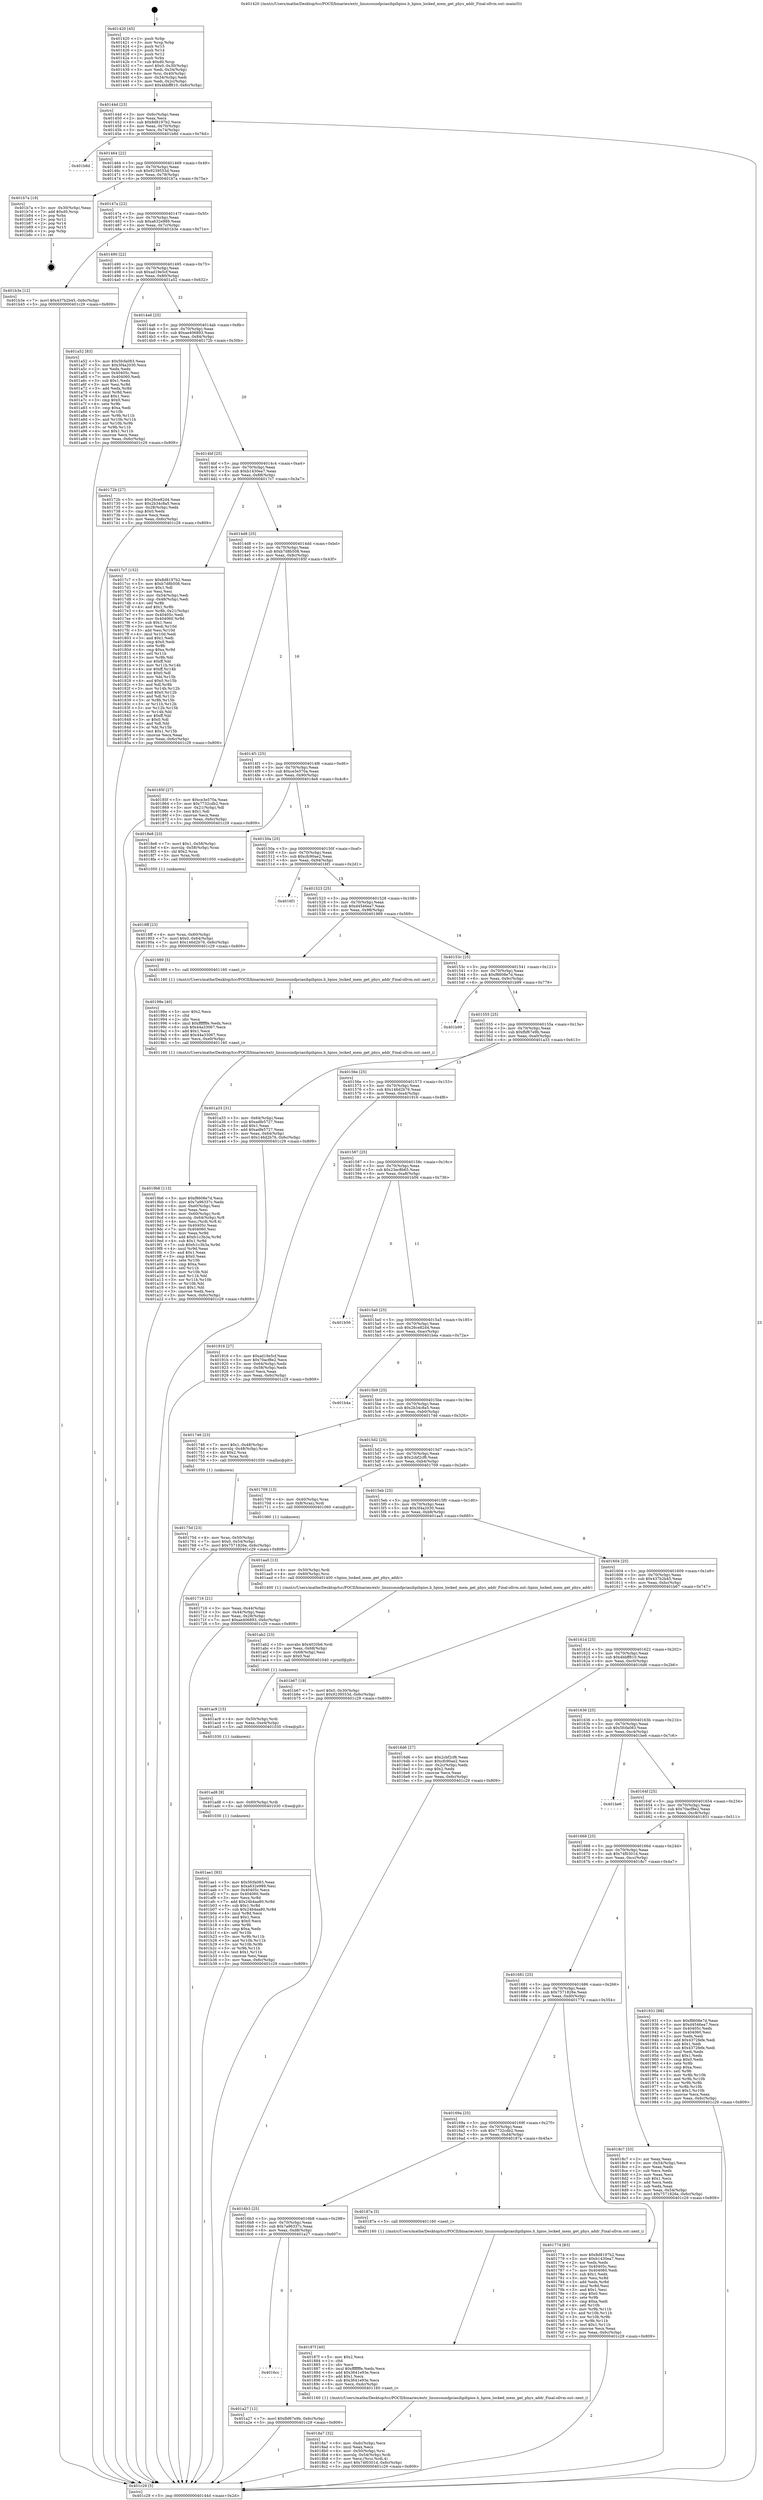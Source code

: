 digraph "0x401420" {
  label = "0x401420 (/mnt/c/Users/mathe/Desktop/tcc/POCII/binaries/extr_linuxsoundpciasihpihpios.h_hpios_locked_mem_get_phys_addr_Final-ollvm.out::main(0))"
  labelloc = "t"
  node[shape=record]

  Entry [label="",width=0.3,height=0.3,shape=circle,fillcolor=black,style=filled]
  "0x40144d" [label="{
     0x40144d [23]\l
     | [instrs]\l
     &nbsp;&nbsp;0x40144d \<+3\>: mov -0x6c(%rbp),%eax\l
     &nbsp;&nbsp;0x401450 \<+2\>: mov %eax,%ecx\l
     &nbsp;&nbsp;0x401452 \<+6\>: sub $0x8d8197b2,%ecx\l
     &nbsp;&nbsp;0x401458 \<+3\>: mov %eax,-0x70(%rbp)\l
     &nbsp;&nbsp;0x40145b \<+3\>: mov %ecx,-0x74(%rbp)\l
     &nbsp;&nbsp;0x40145e \<+6\>: je 0000000000401b8d \<main+0x76d\>\l
  }"]
  "0x401b8d" [label="{
     0x401b8d\l
  }", style=dashed]
  "0x401464" [label="{
     0x401464 [22]\l
     | [instrs]\l
     &nbsp;&nbsp;0x401464 \<+5\>: jmp 0000000000401469 \<main+0x49\>\l
     &nbsp;&nbsp;0x401469 \<+3\>: mov -0x70(%rbp),%eax\l
     &nbsp;&nbsp;0x40146c \<+5\>: sub $0x9239553d,%eax\l
     &nbsp;&nbsp;0x401471 \<+3\>: mov %eax,-0x78(%rbp)\l
     &nbsp;&nbsp;0x401474 \<+6\>: je 0000000000401b7a \<main+0x75a\>\l
  }"]
  Exit [label="",width=0.3,height=0.3,shape=circle,fillcolor=black,style=filled,peripheries=2]
  "0x401b7a" [label="{
     0x401b7a [19]\l
     | [instrs]\l
     &nbsp;&nbsp;0x401b7a \<+3\>: mov -0x30(%rbp),%eax\l
     &nbsp;&nbsp;0x401b7d \<+7\>: add $0xd0,%rsp\l
     &nbsp;&nbsp;0x401b84 \<+1\>: pop %rbx\l
     &nbsp;&nbsp;0x401b85 \<+2\>: pop %r12\l
     &nbsp;&nbsp;0x401b87 \<+2\>: pop %r14\l
     &nbsp;&nbsp;0x401b89 \<+2\>: pop %r15\l
     &nbsp;&nbsp;0x401b8b \<+1\>: pop %rbp\l
     &nbsp;&nbsp;0x401b8c \<+1\>: ret\l
  }"]
  "0x40147a" [label="{
     0x40147a [22]\l
     | [instrs]\l
     &nbsp;&nbsp;0x40147a \<+5\>: jmp 000000000040147f \<main+0x5f\>\l
     &nbsp;&nbsp;0x40147f \<+3\>: mov -0x70(%rbp),%eax\l
     &nbsp;&nbsp;0x401482 \<+5\>: sub $0xa632e989,%eax\l
     &nbsp;&nbsp;0x401487 \<+3\>: mov %eax,-0x7c(%rbp)\l
     &nbsp;&nbsp;0x40148a \<+6\>: je 0000000000401b3e \<main+0x71e\>\l
  }"]
  "0x401ae1" [label="{
     0x401ae1 [93]\l
     | [instrs]\l
     &nbsp;&nbsp;0x401ae1 \<+5\>: mov $0x5fcfa083,%eax\l
     &nbsp;&nbsp;0x401ae6 \<+5\>: mov $0xa632e989,%esi\l
     &nbsp;&nbsp;0x401aeb \<+7\>: mov 0x40405c,%ecx\l
     &nbsp;&nbsp;0x401af2 \<+7\>: mov 0x404060,%edx\l
     &nbsp;&nbsp;0x401af9 \<+3\>: mov %ecx,%r8d\l
     &nbsp;&nbsp;0x401afc \<+7\>: add $0x24b4aa80,%r8d\l
     &nbsp;&nbsp;0x401b03 \<+4\>: sub $0x1,%r8d\l
     &nbsp;&nbsp;0x401b07 \<+7\>: sub $0x24b4aa80,%r8d\l
     &nbsp;&nbsp;0x401b0e \<+4\>: imul %r8d,%ecx\l
     &nbsp;&nbsp;0x401b12 \<+3\>: and $0x1,%ecx\l
     &nbsp;&nbsp;0x401b15 \<+3\>: cmp $0x0,%ecx\l
     &nbsp;&nbsp;0x401b18 \<+4\>: sete %r9b\l
     &nbsp;&nbsp;0x401b1c \<+3\>: cmp $0xa,%edx\l
     &nbsp;&nbsp;0x401b1f \<+4\>: setl %r10b\l
     &nbsp;&nbsp;0x401b23 \<+3\>: mov %r9b,%r11b\l
     &nbsp;&nbsp;0x401b26 \<+3\>: and %r10b,%r11b\l
     &nbsp;&nbsp;0x401b29 \<+3\>: xor %r10b,%r9b\l
     &nbsp;&nbsp;0x401b2c \<+3\>: or %r9b,%r11b\l
     &nbsp;&nbsp;0x401b2f \<+4\>: test $0x1,%r11b\l
     &nbsp;&nbsp;0x401b33 \<+3\>: cmovne %esi,%eax\l
     &nbsp;&nbsp;0x401b36 \<+3\>: mov %eax,-0x6c(%rbp)\l
     &nbsp;&nbsp;0x401b39 \<+5\>: jmp 0000000000401c29 \<main+0x809\>\l
  }"]
  "0x401b3e" [label="{
     0x401b3e [12]\l
     | [instrs]\l
     &nbsp;&nbsp;0x401b3e \<+7\>: movl $0x437b2b45,-0x6c(%rbp)\l
     &nbsp;&nbsp;0x401b45 \<+5\>: jmp 0000000000401c29 \<main+0x809\>\l
  }"]
  "0x401490" [label="{
     0x401490 [22]\l
     | [instrs]\l
     &nbsp;&nbsp;0x401490 \<+5\>: jmp 0000000000401495 \<main+0x75\>\l
     &nbsp;&nbsp;0x401495 \<+3\>: mov -0x70(%rbp),%eax\l
     &nbsp;&nbsp;0x401498 \<+5\>: sub $0xad19e5cf,%eax\l
     &nbsp;&nbsp;0x40149d \<+3\>: mov %eax,-0x80(%rbp)\l
     &nbsp;&nbsp;0x4014a0 \<+6\>: je 0000000000401a52 \<main+0x632\>\l
  }"]
  "0x401ad8" [label="{
     0x401ad8 [9]\l
     | [instrs]\l
     &nbsp;&nbsp;0x401ad8 \<+4\>: mov -0x60(%rbp),%rdi\l
     &nbsp;&nbsp;0x401adc \<+5\>: call 0000000000401030 \<free@plt\>\l
     | [calls]\l
     &nbsp;&nbsp;0x401030 \{1\} (unknown)\l
  }"]
  "0x401a52" [label="{
     0x401a52 [83]\l
     | [instrs]\l
     &nbsp;&nbsp;0x401a52 \<+5\>: mov $0x5fcfa083,%eax\l
     &nbsp;&nbsp;0x401a57 \<+5\>: mov $0x3f4a2030,%ecx\l
     &nbsp;&nbsp;0x401a5c \<+2\>: xor %edx,%edx\l
     &nbsp;&nbsp;0x401a5e \<+7\>: mov 0x40405c,%esi\l
     &nbsp;&nbsp;0x401a65 \<+7\>: mov 0x404060,%edi\l
     &nbsp;&nbsp;0x401a6c \<+3\>: sub $0x1,%edx\l
     &nbsp;&nbsp;0x401a6f \<+3\>: mov %esi,%r8d\l
     &nbsp;&nbsp;0x401a72 \<+3\>: add %edx,%r8d\l
     &nbsp;&nbsp;0x401a75 \<+4\>: imul %r8d,%esi\l
     &nbsp;&nbsp;0x401a79 \<+3\>: and $0x1,%esi\l
     &nbsp;&nbsp;0x401a7c \<+3\>: cmp $0x0,%esi\l
     &nbsp;&nbsp;0x401a7f \<+4\>: sete %r9b\l
     &nbsp;&nbsp;0x401a83 \<+3\>: cmp $0xa,%edi\l
     &nbsp;&nbsp;0x401a86 \<+4\>: setl %r10b\l
     &nbsp;&nbsp;0x401a8a \<+3\>: mov %r9b,%r11b\l
     &nbsp;&nbsp;0x401a8d \<+3\>: and %r10b,%r11b\l
     &nbsp;&nbsp;0x401a90 \<+3\>: xor %r10b,%r9b\l
     &nbsp;&nbsp;0x401a93 \<+3\>: or %r9b,%r11b\l
     &nbsp;&nbsp;0x401a96 \<+4\>: test $0x1,%r11b\l
     &nbsp;&nbsp;0x401a9a \<+3\>: cmovne %ecx,%eax\l
     &nbsp;&nbsp;0x401a9d \<+3\>: mov %eax,-0x6c(%rbp)\l
     &nbsp;&nbsp;0x401aa0 \<+5\>: jmp 0000000000401c29 \<main+0x809\>\l
  }"]
  "0x4014a6" [label="{
     0x4014a6 [25]\l
     | [instrs]\l
     &nbsp;&nbsp;0x4014a6 \<+5\>: jmp 00000000004014ab \<main+0x8b\>\l
     &nbsp;&nbsp;0x4014ab \<+3\>: mov -0x70(%rbp),%eax\l
     &nbsp;&nbsp;0x4014ae \<+5\>: sub $0xae406893,%eax\l
     &nbsp;&nbsp;0x4014b3 \<+6\>: mov %eax,-0x84(%rbp)\l
     &nbsp;&nbsp;0x4014b9 \<+6\>: je 000000000040172b \<main+0x30b\>\l
  }"]
  "0x401ac9" [label="{
     0x401ac9 [15]\l
     | [instrs]\l
     &nbsp;&nbsp;0x401ac9 \<+4\>: mov -0x50(%rbp),%rdi\l
     &nbsp;&nbsp;0x401acd \<+6\>: mov %eax,-0xe4(%rbp)\l
     &nbsp;&nbsp;0x401ad3 \<+5\>: call 0000000000401030 \<free@plt\>\l
     | [calls]\l
     &nbsp;&nbsp;0x401030 \{1\} (unknown)\l
  }"]
  "0x40172b" [label="{
     0x40172b [27]\l
     | [instrs]\l
     &nbsp;&nbsp;0x40172b \<+5\>: mov $0x26ce82d4,%eax\l
     &nbsp;&nbsp;0x401730 \<+5\>: mov $0x2b34c8a5,%ecx\l
     &nbsp;&nbsp;0x401735 \<+3\>: mov -0x28(%rbp),%edx\l
     &nbsp;&nbsp;0x401738 \<+3\>: cmp $0x0,%edx\l
     &nbsp;&nbsp;0x40173b \<+3\>: cmove %ecx,%eax\l
     &nbsp;&nbsp;0x40173e \<+3\>: mov %eax,-0x6c(%rbp)\l
     &nbsp;&nbsp;0x401741 \<+5\>: jmp 0000000000401c29 \<main+0x809\>\l
  }"]
  "0x4014bf" [label="{
     0x4014bf [25]\l
     | [instrs]\l
     &nbsp;&nbsp;0x4014bf \<+5\>: jmp 00000000004014c4 \<main+0xa4\>\l
     &nbsp;&nbsp;0x4014c4 \<+3\>: mov -0x70(%rbp),%eax\l
     &nbsp;&nbsp;0x4014c7 \<+5\>: sub $0xb1430ea7,%eax\l
     &nbsp;&nbsp;0x4014cc \<+6\>: mov %eax,-0x88(%rbp)\l
     &nbsp;&nbsp;0x4014d2 \<+6\>: je 00000000004017c7 \<main+0x3a7\>\l
  }"]
  "0x401ab2" [label="{
     0x401ab2 [23]\l
     | [instrs]\l
     &nbsp;&nbsp;0x401ab2 \<+10\>: movabs $0x4020b6,%rdi\l
     &nbsp;&nbsp;0x401abc \<+3\>: mov %eax,-0x68(%rbp)\l
     &nbsp;&nbsp;0x401abf \<+3\>: mov -0x68(%rbp),%esi\l
     &nbsp;&nbsp;0x401ac2 \<+2\>: mov $0x0,%al\l
     &nbsp;&nbsp;0x401ac4 \<+5\>: call 0000000000401040 \<printf@plt\>\l
     | [calls]\l
     &nbsp;&nbsp;0x401040 \{1\} (unknown)\l
  }"]
  "0x4017c7" [label="{
     0x4017c7 [152]\l
     | [instrs]\l
     &nbsp;&nbsp;0x4017c7 \<+5\>: mov $0x8d8197b2,%eax\l
     &nbsp;&nbsp;0x4017cc \<+5\>: mov $0xb7d8b508,%ecx\l
     &nbsp;&nbsp;0x4017d1 \<+2\>: mov $0x1,%dl\l
     &nbsp;&nbsp;0x4017d3 \<+2\>: xor %esi,%esi\l
     &nbsp;&nbsp;0x4017d5 \<+3\>: mov -0x54(%rbp),%edi\l
     &nbsp;&nbsp;0x4017d8 \<+3\>: cmp -0x48(%rbp),%edi\l
     &nbsp;&nbsp;0x4017db \<+4\>: setl %r8b\l
     &nbsp;&nbsp;0x4017df \<+4\>: and $0x1,%r8b\l
     &nbsp;&nbsp;0x4017e3 \<+4\>: mov %r8b,-0x21(%rbp)\l
     &nbsp;&nbsp;0x4017e7 \<+7\>: mov 0x40405c,%edi\l
     &nbsp;&nbsp;0x4017ee \<+8\>: mov 0x404060,%r9d\l
     &nbsp;&nbsp;0x4017f6 \<+3\>: sub $0x1,%esi\l
     &nbsp;&nbsp;0x4017f9 \<+3\>: mov %edi,%r10d\l
     &nbsp;&nbsp;0x4017fc \<+3\>: add %esi,%r10d\l
     &nbsp;&nbsp;0x4017ff \<+4\>: imul %r10d,%edi\l
     &nbsp;&nbsp;0x401803 \<+3\>: and $0x1,%edi\l
     &nbsp;&nbsp;0x401806 \<+3\>: cmp $0x0,%edi\l
     &nbsp;&nbsp;0x401809 \<+4\>: sete %r8b\l
     &nbsp;&nbsp;0x40180d \<+4\>: cmp $0xa,%r9d\l
     &nbsp;&nbsp;0x401811 \<+4\>: setl %r11b\l
     &nbsp;&nbsp;0x401815 \<+3\>: mov %r8b,%bl\l
     &nbsp;&nbsp;0x401818 \<+3\>: xor $0xff,%bl\l
     &nbsp;&nbsp;0x40181b \<+3\>: mov %r11b,%r14b\l
     &nbsp;&nbsp;0x40181e \<+4\>: xor $0xff,%r14b\l
     &nbsp;&nbsp;0x401822 \<+3\>: xor $0x0,%dl\l
     &nbsp;&nbsp;0x401825 \<+3\>: mov %bl,%r15b\l
     &nbsp;&nbsp;0x401828 \<+4\>: and $0x0,%r15b\l
     &nbsp;&nbsp;0x40182c \<+3\>: and %dl,%r8b\l
     &nbsp;&nbsp;0x40182f \<+3\>: mov %r14b,%r12b\l
     &nbsp;&nbsp;0x401832 \<+4\>: and $0x0,%r12b\l
     &nbsp;&nbsp;0x401836 \<+3\>: and %dl,%r11b\l
     &nbsp;&nbsp;0x401839 \<+3\>: or %r8b,%r15b\l
     &nbsp;&nbsp;0x40183c \<+3\>: or %r11b,%r12b\l
     &nbsp;&nbsp;0x40183f \<+3\>: xor %r12b,%r15b\l
     &nbsp;&nbsp;0x401842 \<+3\>: or %r14b,%bl\l
     &nbsp;&nbsp;0x401845 \<+3\>: xor $0xff,%bl\l
     &nbsp;&nbsp;0x401848 \<+3\>: or $0x0,%dl\l
     &nbsp;&nbsp;0x40184b \<+2\>: and %dl,%bl\l
     &nbsp;&nbsp;0x40184d \<+3\>: or %bl,%r15b\l
     &nbsp;&nbsp;0x401850 \<+4\>: test $0x1,%r15b\l
     &nbsp;&nbsp;0x401854 \<+3\>: cmovne %ecx,%eax\l
     &nbsp;&nbsp;0x401857 \<+3\>: mov %eax,-0x6c(%rbp)\l
     &nbsp;&nbsp;0x40185a \<+5\>: jmp 0000000000401c29 \<main+0x809\>\l
  }"]
  "0x4014d8" [label="{
     0x4014d8 [25]\l
     | [instrs]\l
     &nbsp;&nbsp;0x4014d8 \<+5\>: jmp 00000000004014dd \<main+0xbd\>\l
     &nbsp;&nbsp;0x4014dd \<+3\>: mov -0x70(%rbp),%eax\l
     &nbsp;&nbsp;0x4014e0 \<+5\>: sub $0xb7d8b508,%eax\l
     &nbsp;&nbsp;0x4014e5 \<+6\>: mov %eax,-0x8c(%rbp)\l
     &nbsp;&nbsp;0x4014eb \<+6\>: je 000000000040185f \<main+0x43f\>\l
  }"]
  "0x4016cc" [label="{
     0x4016cc\l
  }", style=dashed]
  "0x40185f" [label="{
     0x40185f [27]\l
     | [instrs]\l
     &nbsp;&nbsp;0x40185f \<+5\>: mov $0xce3e570a,%eax\l
     &nbsp;&nbsp;0x401864 \<+5\>: mov $0x7732cdb2,%ecx\l
     &nbsp;&nbsp;0x401869 \<+3\>: mov -0x21(%rbp),%dl\l
     &nbsp;&nbsp;0x40186c \<+3\>: test $0x1,%dl\l
     &nbsp;&nbsp;0x40186f \<+3\>: cmovne %ecx,%eax\l
     &nbsp;&nbsp;0x401872 \<+3\>: mov %eax,-0x6c(%rbp)\l
     &nbsp;&nbsp;0x401875 \<+5\>: jmp 0000000000401c29 \<main+0x809\>\l
  }"]
  "0x4014f1" [label="{
     0x4014f1 [25]\l
     | [instrs]\l
     &nbsp;&nbsp;0x4014f1 \<+5\>: jmp 00000000004014f6 \<main+0xd6\>\l
     &nbsp;&nbsp;0x4014f6 \<+3\>: mov -0x70(%rbp),%eax\l
     &nbsp;&nbsp;0x4014f9 \<+5\>: sub $0xce3e570a,%eax\l
     &nbsp;&nbsp;0x4014fe \<+6\>: mov %eax,-0x90(%rbp)\l
     &nbsp;&nbsp;0x401504 \<+6\>: je 00000000004018e8 \<main+0x4c8\>\l
  }"]
  "0x401a27" [label="{
     0x401a27 [12]\l
     | [instrs]\l
     &nbsp;&nbsp;0x401a27 \<+7\>: movl $0xfbf67e9b,-0x6c(%rbp)\l
     &nbsp;&nbsp;0x401a2e \<+5\>: jmp 0000000000401c29 \<main+0x809\>\l
  }"]
  "0x4018e8" [label="{
     0x4018e8 [23]\l
     | [instrs]\l
     &nbsp;&nbsp;0x4018e8 \<+7\>: movl $0x1,-0x58(%rbp)\l
     &nbsp;&nbsp;0x4018ef \<+4\>: movslq -0x58(%rbp),%rax\l
     &nbsp;&nbsp;0x4018f3 \<+4\>: shl $0x2,%rax\l
     &nbsp;&nbsp;0x4018f7 \<+3\>: mov %rax,%rdi\l
     &nbsp;&nbsp;0x4018fa \<+5\>: call 0000000000401050 \<malloc@plt\>\l
     | [calls]\l
     &nbsp;&nbsp;0x401050 \{1\} (unknown)\l
  }"]
  "0x40150a" [label="{
     0x40150a [25]\l
     | [instrs]\l
     &nbsp;&nbsp;0x40150a \<+5\>: jmp 000000000040150f \<main+0xef\>\l
     &nbsp;&nbsp;0x40150f \<+3\>: mov -0x70(%rbp),%eax\l
     &nbsp;&nbsp;0x401512 \<+5\>: sub $0xcfc90ae2,%eax\l
     &nbsp;&nbsp;0x401517 \<+6\>: mov %eax,-0x94(%rbp)\l
     &nbsp;&nbsp;0x40151d \<+6\>: je 00000000004016f1 \<main+0x2d1\>\l
  }"]
  "0x4019b6" [label="{
     0x4019b6 [113]\l
     | [instrs]\l
     &nbsp;&nbsp;0x4019b6 \<+5\>: mov $0xf8608e7d,%ecx\l
     &nbsp;&nbsp;0x4019bb \<+5\>: mov $0x7a96337c,%edx\l
     &nbsp;&nbsp;0x4019c0 \<+6\>: mov -0xe0(%rbp),%esi\l
     &nbsp;&nbsp;0x4019c6 \<+3\>: imul %eax,%esi\l
     &nbsp;&nbsp;0x4019c9 \<+4\>: mov -0x60(%rbp),%rdi\l
     &nbsp;&nbsp;0x4019cd \<+4\>: movslq -0x64(%rbp),%r8\l
     &nbsp;&nbsp;0x4019d1 \<+4\>: mov %esi,(%rdi,%r8,4)\l
     &nbsp;&nbsp;0x4019d5 \<+7\>: mov 0x40405c,%eax\l
     &nbsp;&nbsp;0x4019dc \<+7\>: mov 0x404060,%esi\l
     &nbsp;&nbsp;0x4019e3 \<+3\>: mov %eax,%r9d\l
     &nbsp;&nbsp;0x4019e6 \<+7\>: add $0xfc1c3b3a,%r9d\l
     &nbsp;&nbsp;0x4019ed \<+4\>: sub $0x1,%r9d\l
     &nbsp;&nbsp;0x4019f1 \<+7\>: sub $0xfc1c3b3a,%r9d\l
     &nbsp;&nbsp;0x4019f8 \<+4\>: imul %r9d,%eax\l
     &nbsp;&nbsp;0x4019fc \<+3\>: and $0x1,%eax\l
     &nbsp;&nbsp;0x4019ff \<+3\>: cmp $0x0,%eax\l
     &nbsp;&nbsp;0x401a02 \<+4\>: sete %r10b\l
     &nbsp;&nbsp;0x401a06 \<+3\>: cmp $0xa,%esi\l
     &nbsp;&nbsp;0x401a09 \<+4\>: setl %r11b\l
     &nbsp;&nbsp;0x401a0d \<+3\>: mov %r10b,%bl\l
     &nbsp;&nbsp;0x401a10 \<+3\>: and %r11b,%bl\l
     &nbsp;&nbsp;0x401a13 \<+3\>: xor %r11b,%r10b\l
     &nbsp;&nbsp;0x401a16 \<+3\>: or %r10b,%bl\l
     &nbsp;&nbsp;0x401a19 \<+3\>: test $0x1,%bl\l
     &nbsp;&nbsp;0x401a1c \<+3\>: cmovne %edx,%ecx\l
     &nbsp;&nbsp;0x401a1f \<+3\>: mov %ecx,-0x6c(%rbp)\l
     &nbsp;&nbsp;0x401a22 \<+5\>: jmp 0000000000401c29 \<main+0x809\>\l
  }"]
  "0x4016f1" [label="{
     0x4016f1\l
  }", style=dashed]
  "0x401523" [label="{
     0x401523 [25]\l
     | [instrs]\l
     &nbsp;&nbsp;0x401523 \<+5\>: jmp 0000000000401528 \<main+0x108\>\l
     &nbsp;&nbsp;0x401528 \<+3\>: mov -0x70(%rbp),%eax\l
     &nbsp;&nbsp;0x40152b \<+5\>: sub $0xd4546ea7,%eax\l
     &nbsp;&nbsp;0x401530 \<+6\>: mov %eax,-0x98(%rbp)\l
     &nbsp;&nbsp;0x401536 \<+6\>: je 0000000000401989 \<main+0x569\>\l
  }"]
  "0x40198e" [label="{
     0x40198e [40]\l
     | [instrs]\l
     &nbsp;&nbsp;0x40198e \<+5\>: mov $0x2,%ecx\l
     &nbsp;&nbsp;0x401993 \<+1\>: cltd\l
     &nbsp;&nbsp;0x401994 \<+2\>: idiv %ecx\l
     &nbsp;&nbsp;0x401996 \<+6\>: imul $0xfffffffe,%edx,%ecx\l
     &nbsp;&nbsp;0x40199c \<+6\>: sub $0x44a33067,%ecx\l
     &nbsp;&nbsp;0x4019a2 \<+3\>: add $0x1,%ecx\l
     &nbsp;&nbsp;0x4019a5 \<+6\>: add $0x44a33067,%ecx\l
     &nbsp;&nbsp;0x4019ab \<+6\>: mov %ecx,-0xe0(%rbp)\l
     &nbsp;&nbsp;0x4019b1 \<+5\>: call 0000000000401160 \<next_i\>\l
     | [calls]\l
     &nbsp;&nbsp;0x401160 \{1\} (/mnt/c/Users/mathe/Desktop/tcc/POCII/binaries/extr_linuxsoundpciasihpihpios.h_hpios_locked_mem_get_phys_addr_Final-ollvm.out::next_i)\l
  }"]
  "0x401989" [label="{
     0x401989 [5]\l
     | [instrs]\l
     &nbsp;&nbsp;0x401989 \<+5\>: call 0000000000401160 \<next_i\>\l
     | [calls]\l
     &nbsp;&nbsp;0x401160 \{1\} (/mnt/c/Users/mathe/Desktop/tcc/POCII/binaries/extr_linuxsoundpciasihpihpios.h_hpios_locked_mem_get_phys_addr_Final-ollvm.out::next_i)\l
  }"]
  "0x40153c" [label="{
     0x40153c [25]\l
     | [instrs]\l
     &nbsp;&nbsp;0x40153c \<+5\>: jmp 0000000000401541 \<main+0x121\>\l
     &nbsp;&nbsp;0x401541 \<+3\>: mov -0x70(%rbp),%eax\l
     &nbsp;&nbsp;0x401544 \<+5\>: sub $0xf8608e7d,%eax\l
     &nbsp;&nbsp;0x401549 \<+6\>: mov %eax,-0x9c(%rbp)\l
     &nbsp;&nbsp;0x40154f \<+6\>: je 0000000000401b99 \<main+0x779\>\l
  }"]
  "0x4018ff" [label="{
     0x4018ff [23]\l
     | [instrs]\l
     &nbsp;&nbsp;0x4018ff \<+4\>: mov %rax,-0x60(%rbp)\l
     &nbsp;&nbsp;0x401903 \<+7\>: movl $0x0,-0x64(%rbp)\l
     &nbsp;&nbsp;0x40190a \<+7\>: movl $0x146d2b76,-0x6c(%rbp)\l
     &nbsp;&nbsp;0x401911 \<+5\>: jmp 0000000000401c29 \<main+0x809\>\l
  }"]
  "0x401b99" [label="{
     0x401b99\l
  }", style=dashed]
  "0x401555" [label="{
     0x401555 [25]\l
     | [instrs]\l
     &nbsp;&nbsp;0x401555 \<+5\>: jmp 000000000040155a \<main+0x13a\>\l
     &nbsp;&nbsp;0x40155a \<+3\>: mov -0x70(%rbp),%eax\l
     &nbsp;&nbsp;0x40155d \<+5\>: sub $0xfbf67e9b,%eax\l
     &nbsp;&nbsp;0x401562 \<+6\>: mov %eax,-0xa0(%rbp)\l
     &nbsp;&nbsp;0x401568 \<+6\>: je 0000000000401a33 \<main+0x613\>\l
  }"]
  "0x4018a7" [label="{
     0x4018a7 [32]\l
     | [instrs]\l
     &nbsp;&nbsp;0x4018a7 \<+6\>: mov -0xdc(%rbp),%ecx\l
     &nbsp;&nbsp;0x4018ad \<+3\>: imul %eax,%ecx\l
     &nbsp;&nbsp;0x4018b0 \<+4\>: mov -0x50(%rbp),%rsi\l
     &nbsp;&nbsp;0x4018b4 \<+4\>: movslq -0x54(%rbp),%rdi\l
     &nbsp;&nbsp;0x4018b8 \<+3\>: mov %ecx,(%rsi,%rdi,4)\l
     &nbsp;&nbsp;0x4018bb \<+7\>: movl $0x74f0301d,-0x6c(%rbp)\l
     &nbsp;&nbsp;0x4018c2 \<+5\>: jmp 0000000000401c29 \<main+0x809\>\l
  }"]
  "0x401a33" [label="{
     0x401a33 [31]\l
     | [instrs]\l
     &nbsp;&nbsp;0x401a33 \<+3\>: mov -0x64(%rbp),%eax\l
     &nbsp;&nbsp;0x401a36 \<+5\>: sub $0xadfe5727,%eax\l
     &nbsp;&nbsp;0x401a3b \<+3\>: add $0x1,%eax\l
     &nbsp;&nbsp;0x401a3e \<+5\>: add $0xadfe5727,%eax\l
     &nbsp;&nbsp;0x401a43 \<+3\>: mov %eax,-0x64(%rbp)\l
     &nbsp;&nbsp;0x401a46 \<+7\>: movl $0x146d2b76,-0x6c(%rbp)\l
     &nbsp;&nbsp;0x401a4d \<+5\>: jmp 0000000000401c29 \<main+0x809\>\l
  }"]
  "0x40156e" [label="{
     0x40156e [25]\l
     | [instrs]\l
     &nbsp;&nbsp;0x40156e \<+5\>: jmp 0000000000401573 \<main+0x153\>\l
     &nbsp;&nbsp;0x401573 \<+3\>: mov -0x70(%rbp),%eax\l
     &nbsp;&nbsp;0x401576 \<+5\>: sub $0x146d2b76,%eax\l
     &nbsp;&nbsp;0x40157b \<+6\>: mov %eax,-0xa4(%rbp)\l
     &nbsp;&nbsp;0x401581 \<+6\>: je 0000000000401916 \<main+0x4f6\>\l
  }"]
  "0x40187f" [label="{
     0x40187f [40]\l
     | [instrs]\l
     &nbsp;&nbsp;0x40187f \<+5\>: mov $0x2,%ecx\l
     &nbsp;&nbsp;0x401884 \<+1\>: cltd\l
     &nbsp;&nbsp;0x401885 \<+2\>: idiv %ecx\l
     &nbsp;&nbsp;0x401887 \<+6\>: imul $0xfffffffe,%edx,%ecx\l
     &nbsp;&nbsp;0x40188d \<+6\>: add $0x3641e93e,%ecx\l
     &nbsp;&nbsp;0x401893 \<+3\>: add $0x1,%ecx\l
     &nbsp;&nbsp;0x401896 \<+6\>: sub $0x3641e93e,%ecx\l
     &nbsp;&nbsp;0x40189c \<+6\>: mov %ecx,-0xdc(%rbp)\l
     &nbsp;&nbsp;0x4018a2 \<+5\>: call 0000000000401160 \<next_i\>\l
     | [calls]\l
     &nbsp;&nbsp;0x401160 \{1\} (/mnt/c/Users/mathe/Desktop/tcc/POCII/binaries/extr_linuxsoundpciasihpihpios.h_hpios_locked_mem_get_phys_addr_Final-ollvm.out::next_i)\l
  }"]
  "0x401916" [label="{
     0x401916 [27]\l
     | [instrs]\l
     &nbsp;&nbsp;0x401916 \<+5\>: mov $0xad19e5cf,%eax\l
     &nbsp;&nbsp;0x40191b \<+5\>: mov $0x70acf8e2,%ecx\l
     &nbsp;&nbsp;0x401920 \<+3\>: mov -0x64(%rbp),%edx\l
     &nbsp;&nbsp;0x401923 \<+3\>: cmp -0x58(%rbp),%edx\l
     &nbsp;&nbsp;0x401926 \<+3\>: cmovl %ecx,%eax\l
     &nbsp;&nbsp;0x401929 \<+3\>: mov %eax,-0x6c(%rbp)\l
     &nbsp;&nbsp;0x40192c \<+5\>: jmp 0000000000401c29 \<main+0x809\>\l
  }"]
  "0x401587" [label="{
     0x401587 [25]\l
     | [instrs]\l
     &nbsp;&nbsp;0x401587 \<+5\>: jmp 000000000040158c \<main+0x16c\>\l
     &nbsp;&nbsp;0x40158c \<+3\>: mov -0x70(%rbp),%eax\l
     &nbsp;&nbsp;0x40158f \<+5\>: sub $0x23ec8b65,%eax\l
     &nbsp;&nbsp;0x401594 \<+6\>: mov %eax,-0xa8(%rbp)\l
     &nbsp;&nbsp;0x40159a \<+6\>: je 0000000000401b56 \<main+0x736\>\l
  }"]
  "0x4016b3" [label="{
     0x4016b3 [25]\l
     | [instrs]\l
     &nbsp;&nbsp;0x4016b3 \<+5\>: jmp 00000000004016b8 \<main+0x298\>\l
     &nbsp;&nbsp;0x4016b8 \<+3\>: mov -0x70(%rbp),%eax\l
     &nbsp;&nbsp;0x4016bb \<+5\>: sub $0x7a96337c,%eax\l
     &nbsp;&nbsp;0x4016c0 \<+6\>: mov %eax,-0xd8(%rbp)\l
     &nbsp;&nbsp;0x4016c6 \<+6\>: je 0000000000401a27 \<main+0x607\>\l
  }"]
  "0x401b56" [label="{
     0x401b56\l
  }", style=dashed]
  "0x4015a0" [label="{
     0x4015a0 [25]\l
     | [instrs]\l
     &nbsp;&nbsp;0x4015a0 \<+5\>: jmp 00000000004015a5 \<main+0x185\>\l
     &nbsp;&nbsp;0x4015a5 \<+3\>: mov -0x70(%rbp),%eax\l
     &nbsp;&nbsp;0x4015a8 \<+5\>: sub $0x26ce82d4,%eax\l
     &nbsp;&nbsp;0x4015ad \<+6\>: mov %eax,-0xac(%rbp)\l
     &nbsp;&nbsp;0x4015b3 \<+6\>: je 0000000000401b4a \<main+0x72a\>\l
  }"]
  "0x40187a" [label="{
     0x40187a [5]\l
     | [instrs]\l
     &nbsp;&nbsp;0x40187a \<+5\>: call 0000000000401160 \<next_i\>\l
     | [calls]\l
     &nbsp;&nbsp;0x401160 \{1\} (/mnt/c/Users/mathe/Desktop/tcc/POCII/binaries/extr_linuxsoundpciasihpihpios.h_hpios_locked_mem_get_phys_addr_Final-ollvm.out::next_i)\l
  }"]
  "0x401b4a" [label="{
     0x401b4a\l
  }", style=dashed]
  "0x4015b9" [label="{
     0x4015b9 [25]\l
     | [instrs]\l
     &nbsp;&nbsp;0x4015b9 \<+5\>: jmp 00000000004015be \<main+0x19e\>\l
     &nbsp;&nbsp;0x4015be \<+3\>: mov -0x70(%rbp),%eax\l
     &nbsp;&nbsp;0x4015c1 \<+5\>: sub $0x2b34c8a5,%eax\l
     &nbsp;&nbsp;0x4015c6 \<+6\>: mov %eax,-0xb0(%rbp)\l
     &nbsp;&nbsp;0x4015cc \<+6\>: je 0000000000401746 \<main+0x326\>\l
  }"]
  "0x40169a" [label="{
     0x40169a [25]\l
     | [instrs]\l
     &nbsp;&nbsp;0x40169a \<+5\>: jmp 000000000040169f \<main+0x27f\>\l
     &nbsp;&nbsp;0x40169f \<+3\>: mov -0x70(%rbp),%eax\l
     &nbsp;&nbsp;0x4016a2 \<+5\>: sub $0x7732cdb2,%eax\l
     &nbsp;&nbsp;0x4016a7 \<+6\>: mov %eax,-0xd4(%rbp)\l
     &nbsp;&nbsp;0x4016ad \<+6\>: je 000000000040187a \<main+0x45a\>\l
  }"]
  "0x401746" [label="{
     0x401746 [23]\l
     | [instrs]\l
     &nbsp;&nbsp;0x401746 \<+7\>: movl $0x1,-0x48(%rbp)\l
     &nbsp;&nbsp;0x40174d \<+4\>: movslq -0x48(%rbp),%rax\l
     &nbsp;&nbsp;0x401751 \<+4\>: shl $0x2,%rax\l
     &nbsp;&nbsp;0x401755 \<+3\>: mov %rax,%rdi\l
     &nbsp;&nbsp;0x401758 \<+5\>: call 0000000000401050 \<malloc@plt\>\l
     | [calls]\l
     &nbsp;&nbsp;0x401050 \{1\} (unknown)\l
  }"]
  "0x4015d2" [label="{
     0x4015d2 [25]\l
     | [instrs]\l
     &nbsp;&nbsp;0x4015d2 \<+5\>: jmp 00000000004015d7 \<main+0x1b7\>\l
     &nbsp;&nbsp;0x4015d7 \<+3\>: mov -0x70(%rbp),%eax\l
     &nbsp;&nbsp;0x4015da \<+5\>: sub $0x2cbf2cf6,%eax\l
     &nbsp;&nbsp;0x4015df \<+6\>: mov %eax,-0xb4(%rbp)\l
     &nbsp;&nbsp;0x4015e5 \<+6\>: je 0000000000401709 \<main+0x2e9\>\l
  }"]
  "0x401774" [label="{
     0x401774 [83]\l
     | [instrs]\l
     &nbsp;&nbsp;0x401774 \<+5\>: mov $0x8d8197b2,%eax\l
     &nbsp;&nbsp;0x401779 \<+5\>: mov $0xb1430ea7,%ecx\l
     &nbsp;&nbsp;0x40177e \<+2\>: xor %edx,%edx\l
     &nbsp;&nbsp;0x401780 \<+7\>: mov 0x40405c,%esi\l
     &nbsp;&nbsp;0x401787 \<+7\>: mov 0x404060,%edi\l
     &nbsp;&nbsp;0x40178e \<+3\>: sub $0x1,%edx\l
     &nbsp;&nbsp;0x401791 \<+3\>: mov %esi,%r8d\l
     &nbsp;&nbsp;0x401794 \<+3\>: add %edx,%r8d\l
     &nbsp;&nbsp;0x401797 \<+4\>: imul %r8d,%esi\l
     &nbsp;&nbsp;0x40179b \<+3\>: and $0x1,%esi\l
     &nbsp;&nbsp;0x40179e \<+3\>: cmp $0x0,%esi\l
     &nbsp;&nbsp;0x4017a1 \<+4\>: sete %r9b\l
     &nbsp;&nbsp;0x4017a5 \<+3\>: cmp $0xa,%edi\l
     &nbsp;&nbsp;0x4017a8 \<+4\>: setl %r10b\l
     &nbsp;&nbsp;0x4017ac \<+3\>: mov %r9b,%r11b\l
     &nbsp;&nbsp;0x4017af \<+3\>: and %r10b,%r11b\l
     &nbsp;&nbsp;0x4017b2 \<+3\>: xor %r10b,%r9b\l
     &nbsp;&nbsp;0x4017b5 \<+3\>: or %r9b,%r11b\l
     &nbsp;&nbsp;0x4017b8 \<+4\>: test $0x1,%r11b\l
     &nbsp;&nbsp;0x4017bc \<+3\>: cmovne %ecx,%eax\l
     &nbsp;&nbsp;0x4017bf \<+3\>: mov %eax,-0x6c(%rbp)\l
     &nbsp;&nbsp;0x4017c2 \<+5\>: jmp 0000000000401c29 \<main+0x809\>\l
  }"]
  "0x401709" [label="{
     0x401709 [13]\l
     | [instrs]\l
     &nbsp;&nbsp;0x401709 \<+4\>: mov -0x40(%rbp),%rax\l
     &nbsp;&nbsp;0x40170d \<+4\>: mov 0x8(%rax),%rdi\l
     &nbsp;&nbsp;0x401711 \<+5\>: call 0000000000401060 \<atoi@plt\>\l
     | [calls]\l
     &nbsp;&nbsp;0x401060 \{1\} (unknown)\l
  }"]
  "0x4015eb" [label="{
     0x4015eb [25]\l
     | [instrs]\l
     &nbsp;&nbsp;0x4015eb \<+5\>: jmp 00000000004015f0 \<main+0x1d0\>\l
     &nbsp;&nbsp;0x4015f0 \<+3\>: mov -0x70(%rbp),%eax\l
     &nbsp;&nbsp;0x4015f3 \<+5\>: sub $0x3f4a2030,%eax\l
     &nbsp;&nbsp;0x4015f8 \<+6\>: mov %eax,-0xb8(%rbp)\l
     &nbsp;&nbsp;0x4015fe \<+6\>: je 0000000000401aa5 \<main+0x685\>\l
  }"]
  "0x401681" [label="{
     0x401681 [25]\l
     | [instrs]\l
     &nbsp;&nbsp;0x401681 \<+5\>: jmp 0000000000401686 \<main+0x266\>\l
     &nbsp;&nbsp;0x401686 \<+3\>: mov -0x70(%rbp),%eax\l
     &nbsp;&nbsp;0x401689 \<+5\>: sub $0x7571826e,%eax\l
     &nbsp;&nbsp;0x40168e \<+6\>: mov %eax,-0xd0(%rbp)\l
     &nbsp;&nbsp;0x401694 \<+6\>: je 0000000000401774 \<main+0x354\>\l
  }"]
  "0x401aa5" [label="{
     0x401aa5 [13]\l
     | [instrs]\l
     &nbsp;&nbsp;0x401aa5 \<+4\>: mov -0x50(%rbp),%rdi\l
     &nbsp;&nbsp;0x401aa9 \<+4\>: mov -0x60(%rbp),%rsi\l
     &nbsp;&nbsp;0x401aad \<+5\>: call 0000000000401400 \<hpios_locked_mem_get_phys_addr\>\l
     | [calls]\l
     &nbsp;&nbsp;0x401400 \{1\} (/mnt/c/Users/mathe/Desktop/tcc/POCII/binaries/extr_linuxsoundpciasihpihpios.h_hpios_locked_mem_get_phys_addr_Final-ollvm.out::hpios_locked_mem_get_phys_addr)\l
  }"]
  "0x401604" [label="{
     0x401604 [25]\l
     | [instrs]\l
     &nbsp;&nbsp;0x401604 \<+5\>: jmp 0000000000401609 \<main+0x1e9\>\l
     &nbsp;&nbsp;0x401609 \<+3\>: mov -0x70(%rbp),%eax\l
     &nbsp;&nbsp;0x40160c \<+5\>: sub $0x437b2b45,%eax\l
     &nbsp;&nbsp;0x401611 \<+6\>: mov %eax,-0xbc(%rbp)\l
     &nbsp;&nbsp;0x401617 \<+6\>: je 0000000000401b67 \<main+0x747\>\l
  }"]
  "0x4018c7" [label="{
     0x4018c7 [33]\l
     | [instrs]\l
     &nbsp;&nbsp;0x4018c7 \<+2\>: xor %eax,%eax\l
     &nbsp;&nbsp;0x4018c9 \<+3\>: mov -0x54(%rbp),%ecx\l
     &nbsp;&nbsp;0x4018cc \<+2\>: mov %eax,%edx\l
     &nbsp;&nbsp;0x4018ce \<+2\>: sub %ecx,%edx\l
     &nbsp;&nbsp;0x4018d0 \<+2\>: mov %eax,%ecx\l
     &nbsp;&nbsp;0x4018d2 \<+3\>: sub $0x1,%ecx\l
     &nbsp;&nbsp;0x4018d5 \<+2\>: add %ecx,%edx\l
     &nbsp;&nbsp;0x4018d7 \<+2\>: sub %edx,%eax\l
     &nbsp;&nbsp;0x4018d9 \<+3\>: mov %eax,-0x54(%rbp)\l
     &nbsp;&nbsp;0x4018dc \<+7\>: movl $0x7571826e,-0x6c(%rbp)\l
     &nbsp;&nbsp;0x4018e3 \<+5\>: jmp 0000000000401c29 \<main+0x809\>\l
  }"]
  "0x401b67" [label="{
     0x401b67 [19]\l
     | [instrs]\l
     &nbsp;&nbsp;0x401b67 \<+7\>: movl $0x0,-0x30(%rbp)\l
     &nbsp;&nbsp;0x401b6e \<+7\>: movl $0x9239553d,-0x6c(%rbp)\l
     &nbsp;&nbsp;0x401b75 \<+5\>: jmp 0000000000401c29 \<main+0x809\>\l
  }"]
  "0x40161d" [label="{
     0x40161d [25]\l
     | [instrs]\l
     &nbsp;&nbsp;0x40161d \<+5\>: jmp 0000000000401622 \<main+0x202\>\l
     &nbsp;&nbsp;0x401622 \<+3\>: mov -0x70(%rbp),%eax\l
     &nbsp;&nbsp;0x401625 \<+5\>: sub $0x4bbff810,%eax\l
     &nbsp;&nbsp;0x40162a \<+6\>: mov %eax,-0xc0(%rbp)\l
     &nbsp;&nbsp;0x401630 \<+6\>: je 00000000004016d6 \<main+0x2b6\>\l
  }"]
  "0x401668" [label="{
     0x401668 [25]\l
     | [instrs]\l
     &nbsp;&nbsp;0x401668 \<+5\>: jmp 000000000040166d \<main+0x24d\>\l
     &nbsp;&nbsp;0x40166d \<+3\>: mov -0x70(%rbp),%eax\l
     &nbsp;&nbsp;0x401670 \<+5\>: sub $0x74f0301d,%eax\l
     &nbsp;&nbsp;0x401675 \<+6\>: mov %eax,-0xcc(%rbp)\l
     &nbsp;&nbsp;0x40167b \<+6\>: je 00000000004018c7 \<main+0x4a7\>\l
  }"]
  "0x4016d6" [label="{
     0x4016d6 [27]\l
     | [instrs]\l
     &nbsp;&nbsp;0x4016d6 \<+5\>: mov $0x2cbf2cf6,%eax\l
     &nbsp;&nbsp;0x4016db \<+5\>: mov $0xcfc90ae2,%ecx\l
     &nbsp;&nbsp;0x4016e0 \<+3\>: mov -0x2c(%rbp),%edx\l
     &nbsp;&nbsp;0x4016e3 \<+3\>: cmp $0x2,%edx\l
     &nbsp;&nbsp;0x4016e6 \<+3\>: cmovne %ecx,%eax\l
     &nbsp;&nbsp;0x4016e9 \<+3\>: mov %eax,-0x6c(%rbp)\l
     &nbsp;&nbsp;0x4016ec \<+5\>: jmp 0000000000401c29 \<main+0x809\>\l
  }"]
  "0x401636" [label="{
     0x401636 [25]\l
     | [instrs]\l
     &nbsp;&nbsp;0x401636 \<+5\>: jmp 000000000040163b \<main+0x21b\>\l
     &nbsp;&nbsp;0x40163b \<+3\>: mov -0x70(%rbp),%eax\l
     &nbsp;&nbsp;0x40163e \<+5\>: sub $0x5fcfa083,%eax\l
     &nbsp;&nbsp;0x401643 \<+6\>: mov %eax,-0xc4(%rbp)\l
     &nbsp;&nbsp;0x401649 \<+6\>: je 0000000000401be6 \<main+0x7c6\>\l
  }"]
  "0x401c29" [label="{
     0x401c29 [5]\l
     | [instrs]\l
     &nbsp;&nbsp;0x401c29 \<+5\>: jmp 000000000040144d \<main+0x2d\>\l
  }"]
  "0x401420" [label="{
     0x401420 [45]\l
     | [instrs]\l
     &nbsp;&nbsp;0x401420 \<+1\>: push %rbp\l
     &nbsp;&nbsp;0x401421 \<+3\>: mov %rsp,%rbp\l
     &nbsp;&nbsp;0x401424 \<+2\>: push %r15\l
     &nbsp;&nbsp;0x401426 \<+2\>: push %r14\l
     &nbsp;&nbsp;0x401428 \<+2\>: push %r12\l
     &nbsp;&nbsp;0x40142a \<+1\>: push %rbx\l
     &nbsp;&nbsp;0x40142b \<+7\>: sub $0xd0,%rsp\l
     &nbsp;&nbsp;0x401432 \<+7\>: movl $0x0,-0x30(%rbp)\l
     &nbsp;&nbsp;0x401439 \<+3\>: mov %edi,-0x34(%rbp)\l
     &nbsp;&nbsp;0x40143c \<+4\>: mov %rsi,-0x40(%rbp)\l
     &nbsp;&nbsp;0x401440 \<+3\>: mov -0x34(%rbp),%edi\l
     &nbsp;&nbsp;0x401443 \<+3\>: mov %edi,-0x2c(%rbp)\l
     &nbsp;&nbsp;0x401446 \<+7\>: movl $0x4bbff810,-0x6c(%rbp)\l
  }"]
  "0x401716" [label="{
     0x401716 [21]\l
     | [instrs]\l
     &nbsp;&nbsp;0x401716 \<+3\>: mov %eax,-0x44(%rbp)\l
     &nbsp;&nbsp;0x401719 \<+3\>: mov -0x44(%rbp),%eax\l
     &nbsp;&nbsp;0x40171c \<+3\>: mov %eax,-0x28(%rbp)\l
     &nbsp;&nbsp;0x40171f \<+7\>: movl $0xae406893,-0x6c(%rbp)\l
     &nbsp;&nbsp;0x401726 \<+5\>: jmp 0000000000401c29 \<main+0x809\>\l
  }"]
  "0x40175d" [label="{
     0x40175d [23]\l
     | [instrs]\l
     &nbsp;&nbsp;0x40175d \<+4\>: mov %rax,-0x50(%rbp)\l
     &nbsp;&nbsp;0x401761 \<+7\>: movl $0x0,-0x54(%rbp)\l
     &nbsp;&nbsp;0x401768 \<+7\>: movl $0x7571826e,-0x6c(%rbp)\l
     &nbsp;&nbsp;0x40176f \<+5\>: jmp 0000000000401c29 \<main+0x809\>\l
  }"]
  "0x401931" [label="{
     0x401931 [88]\l
     | [instrs]\l
     &nbsp;&nbsp;0x401931 \<+5\>: mov $0xf8608e7d,%eax\l
     &nbsp;&nbsp;0x401936 \<+5\>: mov $0xd4546ea7,%ecx\l
     &nbsp;&nbsp;0x40193b \<+7\>: mov 0x40405c,%edx\l
     &nbsp;&nbsp;0x401942 \<+7\>: mov 0x404060,%esi\l
     &nbsp;&nbsp;0x401949 \<+2\>: mov %edx,%edi\l
     &nbsp;&nbsp;0x40194b \<+6\>: add $0x4372fefe,%edi\l
     &nbsp;&nbsp;0x401951 \<+3\>: sub $0x1,%edi\l
     &nbsp;&nbsp;0x401954 \<+6\>: sub $0x4372fefe,%edi\l
     &nbsp;&nbsp;0x40195a \<+3\>: imul %edi,%edx\l
     &nbsp;&nbsp;0x40195d \<+3\>: and $0x1,%edx\l
     &nbsp;&nbsp;0x401960 \<+3\>: cmp $0x0,%edx\l
     &nbsp;&nbsp;0x401963 \<+4\>: sete %r8b\l
     &nbsp;&nbsp;0x401967 \<+3\>: cmp $0xa,%esi\l
     &nbsp;&nbsp;0x40196a \<+4\>: setl %r9b\l
     &nbsp;&nbsp;0x40196e \<+3\>: mov %r8b,%r10b\l
     &nbsp;&nbsp;0x401971 \<+3\>: and %r9b,%r10b\l
     &nbsp;&nbsp;0x401974 \<+3\>: xor %r9b,%r8b\l
     &nbsp;&nbsp;0x401977 \<+3\>: or %r8b,%r10b\l
     &nbsp;&nbsp;0x40197a \<+4\>: test $0x1,%r10b\l
     &nbsp;&nbsp;0x40197e \<+3\>: cmovne %ecx,%eax\l
     &nbsp;&nbsp;0x401981 \<+3\>: mov %eax,-0x6c(%rbp)\l
     &nbsp;&nbsp;0x401984 \<+5\>: jmp 0000000000401c29 \<main+0x809\>\l
  }"]
  "0x401be6" [label="{
     0x401be6\l
  }", style=dashed]
  "0x40164f" [label="{
     0x40164f [25]\l
     | [instrs]\l
     &nbsp;&nbsp;0x40164f \<+5\>: jmp 0000000000401654 \<main+0x234\>\l
     &nbsp;&nbsp;0x401654 \<+3\>: mov -0x70(%rbp),%eax\l
     &nbsp;&nbsp;0x401657 \<+5\>: sub $0x70acf8e2,%eax\l
     &nbsp;&nbsp;0x40165c \<+6\>: mov %eax,-0xc8(%rbp)\l
     &nbsp;&nbsp;0x401662 \<+6\>: je 0000000000401931 \<main+0x511\>\l
  }"]
  Entry -> "0x401420" [label=" 1"]
  "0x40144d" -> "0x401b8d" [label=" 0"]
  "0x40144d" -> "0x401464" [label=" 24"]
  "0x401b7a" -> Exit [label=" 1"]
  "0x401464" -> "0x401b7a" [label=" 1"]
  "0x401464" -> "0x40147a" [label=" 23"]
  "0x401b67" -> "0x401c29" [label=" 1"]
  "0x40147a" -> "0x401b3e" [label=" 1"]
  "0x40147a" -> "0x401490" [label=" 22"]
  "0x401b3e" -> "0x401c29" [label=" 1"]
  "0x401490" -> "0x401a52" [label=" 1"]
  "0x401490" -> "0x4014a6" [label=" 21"]
  "0x401ae1" -> "0x401c29" [label=" 1"]
  "0x4014a6" -> "0x40172b" [label=" 1"]
  "0x4014a6" -> "0x4014bf" [label=" 20"]
  "0x401ad8" -> "0x401ae1" [label=" 1"]
  "0x4014bf" -> "0x4017c7" [label=" 2"]
  "0x4014bf" -> "0x4014d8" [label=" 18"]
  "0x401ac9" -> "0x401ad8" [label=" 1"]
  "0x4014d8" -> "0x40185f" [label=" 2"]
  "0x4014d8" -> "0x4014f1" [label=" 16"]
  "0x401ab2" -> "0x401ac9" [label=" 1"]
  "0x4014f1" -> "0x4018e8" [label=" 1"]
  "0x4014f1" -> "0x40150a" [label=" 15"]
  "0x401aa5" -> "0x401ab2" [label=" 1"]
  "0x40150a" -> "0x4016f1" [label=" 0"]
  "0x40150a" -> "0x401523" [label=" 15"]
  "0x401a33" -> "0x401c29" [label=" 1"]
  "0x401523" -> "0x401989" [label=" 1"]
  "0x401523" -> "0x40153c" [label=" 14"]
  "0x401a27" -> "0x401c29" [label=" 1"]
  "0x40153c" -> "0x401b99" [label=" 0"]
  "0x40153c" -> "0x401555" [label=" 14"]
  "0x4016b3" -> "0x4016cc" [label=" 0"]
  "0x401555" -> "0x401a33" [label=" 1"]
  "0x401555" -> "0x40156e" [label=" 13"]
  "0x4016b3" -> "0x401a27" [label=" 1"]
  "0x40156e" -> "0x401916" [label=" 2"]
  "0x40156e" -> "0x401587" [label=" 11"]
  "0x401a52" -> "0x401c29" [label=" 1"]
  "0x401587" -> "0x401b56" [label=" 0"]
  "0x401587" -> "0x4015a0" [label=" 11"]
  "0x4019b6" -> "0x401c29" [label=" 1"]
  "0x4015a0" -> "0x401b4a" [label=" 0"]
  "0x4015a0" -> "0x4015b9" [label=" 11"]
  "0x40198e" -> "0x4019b6" [label=" 1"]
  "0x4015b9" -> "0x401746" [label=" 1"]
  "0x4015b9" -> "0x4015d2" [label=" 10"]
  "0x401931" -> "0x401c29" [label=" 1"]
  "0x4015d2" -> "0x401709" [label=" 1"]
  "0x4015d2" -> "0x4015eb" [label=" 9"]
  "0x401916" -> "0x401c29" [label=" 2"]
  "0x4015eb" -> "0x401aa5" [label=" 1"]
  "0x4015eb" -> "0x401604" [label=" 8"]
  "0x4018e8" -> "0x4018ff" [label=" 1"]
  "0x401604" -> "0x401b67" [label=" 1"]
  "0x401604" -> "0x40161d" [label=" 7"]
  "0x4018c7" -> "0x401c29" [label=" 1"]
  "0x40161d" -> "0x4016d6" [label=" 1"]
  "0x40161d" -> "0x401636" [label=" 6"]
  "0x4016d6" -> "0x401c29" [label=" 1"]
  "0x401420" -> "0x40144d" [label=" 1"]
  "0x401c29" -> "0x40144d" [label=" 23"]
  "0x401709" -> "0x401716" [label=" 1"]
  "0x401716" -> "0x401c29" [label=" 1"]
  "0x40172b" -> "0x401c29" [label=" 1"]
  "0x401746" -> "0x40175d" [label=" 1"]
  "0x40175d" -> "0x401c29" [label=" 1"]
  "0x40187f" -> "0x4018a7" [label=" 1"]
  "0x401636" -> "0x401be6" [label=" 0"]
  "0x401636" -> "0x40164f" [label=" 6"]
  "0x40187a" -> "0x40187f" [label=" 1"]
  "0x40164f" -> "0x401931" [label=" 1"]
  "0x40164f" -> "0x401668" [label=" 5"]
  "0x4018a7" -> "0x401c29" [label=" 1"]
  "0x401668" -> "0x4018c7" [label=" 1"]
  "0x401668" -> "0x401681" [label=" 4"]
  "0x4018ff" -> "0x401c29" [label=" 1"]
  "0x401681" -> "0x401774" [label=" 2"]
  "0x401681" -> "0x40169a" [label=" 2"]
  "0x401774" -> "0x401c29" [label=" 2"]
  "0x4017c7" -> "0x401c29" [label=" 2"]
  "0x40185f" -> "0x401c29" [label=" 2"]
  "0x401989" -> "0x40198e" [label=" 1"]
  "0x40169a" -> "0x40187a" [label=" 1"]
  "0x40169a" -> "0x4016b3" [label=" 1"]
}
